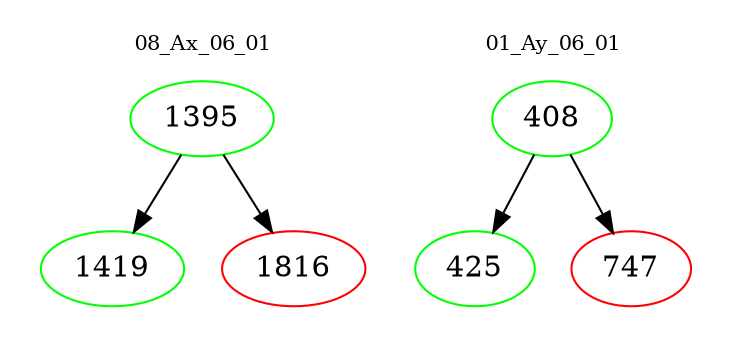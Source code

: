 digraph{
subgraph cluster_0 {
color = white
label = "08_Ax_06_01";
fontsize=10;
T0_1395 [label="1395", color="green"]
T0_1395 -> T0_1419 [color="black"]
T0_1419 [label="1419", color="green"]
T0_1395 -> T0_1816 [color="black"]
T0_1816 [label="1816", color="red"]
}
subgraph cluster_1 {
color = white
label = "01_Ay_06_01";
fontsize=10;
T1_408 [label="408", color="green"]
T1_408 -> T1_425 [color="black"]
T1_425 [label="425", color="green"]
T1_408 -> T1_747 [color="black"]
T1_747 [label="747", color="red"]
}
}
